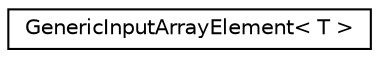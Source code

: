digraph "Graphical Class Hierarchy"
{
 // LATEX_PDF_SIZE
  edge [fontname="Helvetica",fontsize="10",labelfontname="Helvetica",labelfontsize="10"];
  node [fontname="Helvetica",fontsize="10",shape=record];
  rankdir="LR";
  Node0 [label="GenericInputArrayElement\< T \>",height=0.2,width=0.4,color="black", fillcolor="white", style="filled",URL="$classarm__conv_1_1depthwise_1_1_generic_input_array_element.xhtml",tooltip=" "];
}
